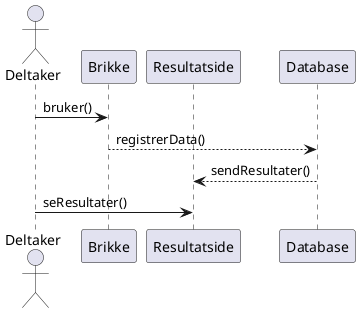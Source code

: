 @startuml
actor Deltaker

participant Brikke

participant Resultatside

participant Database

Deltaker -> Brikke: bruker()
Brikke --> Database: registrerData()

Database --> Resultatside: sendResultater()

Deltaker -> Resultatside: seResultater()
@enduml